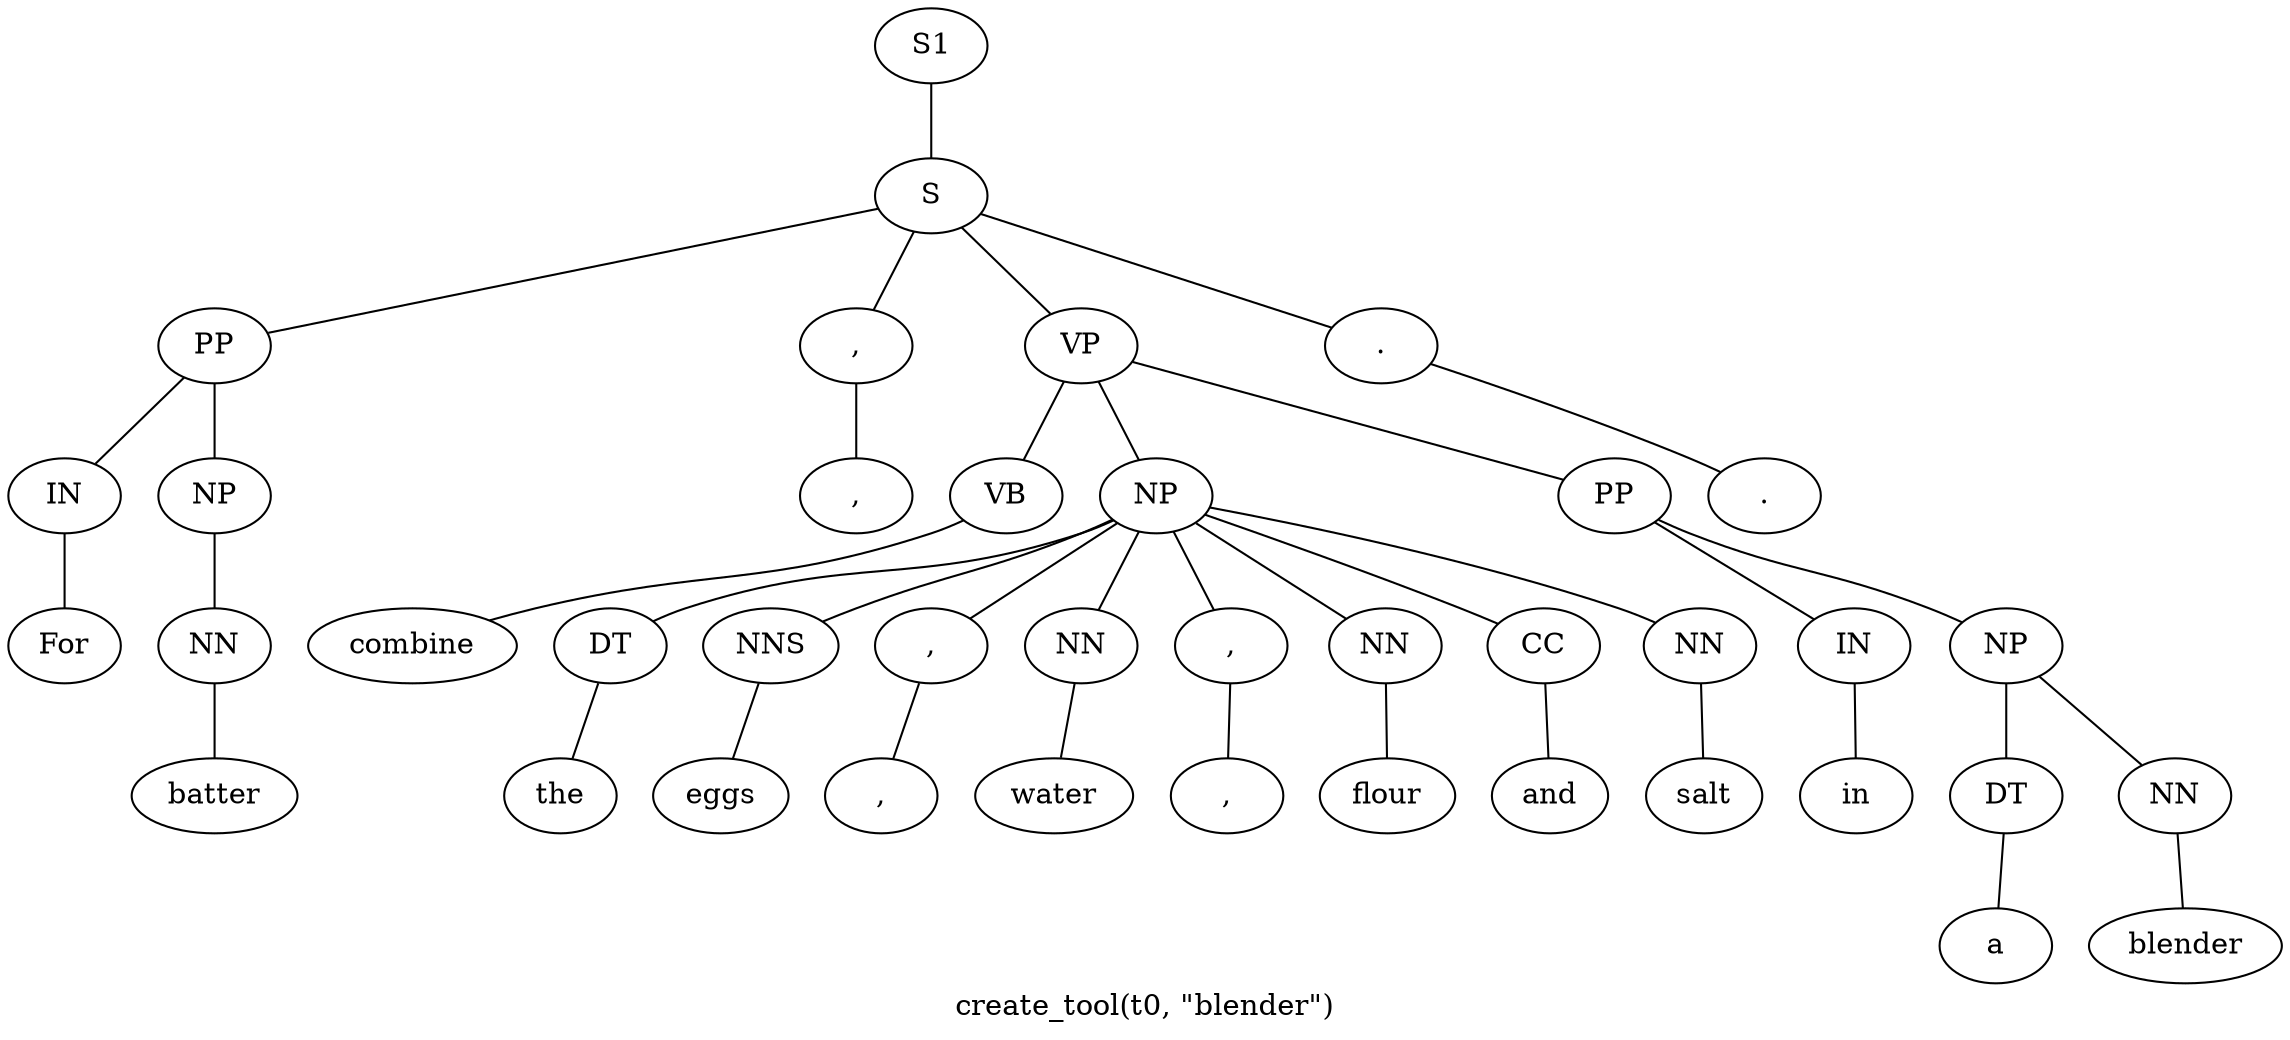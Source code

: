 graph SyntaxGraph {
	label = "create_tool(t0, \"blender\")";
	Node0 [label="S1"];
	Node1 [label="S"];
	Node2 [label="PP"];
	Node3 [label="IN"];
	Node4 [label="For"];
	Node5 [label="NP"];
	Node6 [label="NN"];
	Node7 [label="batter"];
	Node8 [label=","];
	Node9 [label=","];
	Node10 [label="VP"];
	Node11 [label="VB"];
	Node12 [label="combine"];
	Node13 [label="NP"];
	Node14 [label="DT"];
	Node15 [label="the"];
	Node16 [label="NNS"];
	Node17 [label="eggs"];
	Node18 [label=","];
	Node19 [label=","];
	Node20 [label="NN"];
	Node21 [label="water"];
	Node22 [label=","];
	Node23 [label=","];
	Node24 [label="NN"];
	Node25 [label="flour"];
	Node26 [label="CC"];
	Node27 [label="and"];
	Node28 [label="NN"];
	Node29 [label="salt"];
	Node30 [label="PP"];
	Node31 [label="IN"];
	Node32 [label="in"];
	Node33 [label="NP"];
	Node34 [label="DT"];
	Node35 [label="a"];
	Node36 [label="NN"];
	Node37 [label="blender"];
	Node38 [label="."];
	Node39 [label="."];

	Node0 -- Node1;
	Node1 -- Node2;
	Node1 -- Node8;
	Node1 -- Node10;
	Node1 -- Node38;
	Node2 -- Node3;
	Node2 -- Node5;
	Node3 -- Node4;
	Node5 -- Node6;
	Node6 -- Node7;
	Node8 -- Node9;
	Node10 -- Node11;
	Node10 -- Node13;
	Node10 -- Node30;
	Node11 -- Node12;
	Node13 -- Node14;
	Node13 -- Node16;
	Node13 -- Node18;
	Node13 -- Node20;
	Node13 -- Node22;
	Node13 -- Node24;
	Node13 -- Node26;
	Node13 -- Node28;
	Node14 -- Node15;
	Node16 -- Node17;
	Node18 -- Node19;
	Node20 -- Node21;
	Node22 -- Node23;
	Node24 -- Node25;
	Node26 -- Node27;
	Node28 -- Node29;
	Node30 -- Node31;
	Node30 -- Node33;
	Node31 -- Node32;
	Node33 -- Node34;
	Node33 -- Node36;
	Node34 -- Node35;
	Node36 -- Node37;
	Node38 -- Node39;
}